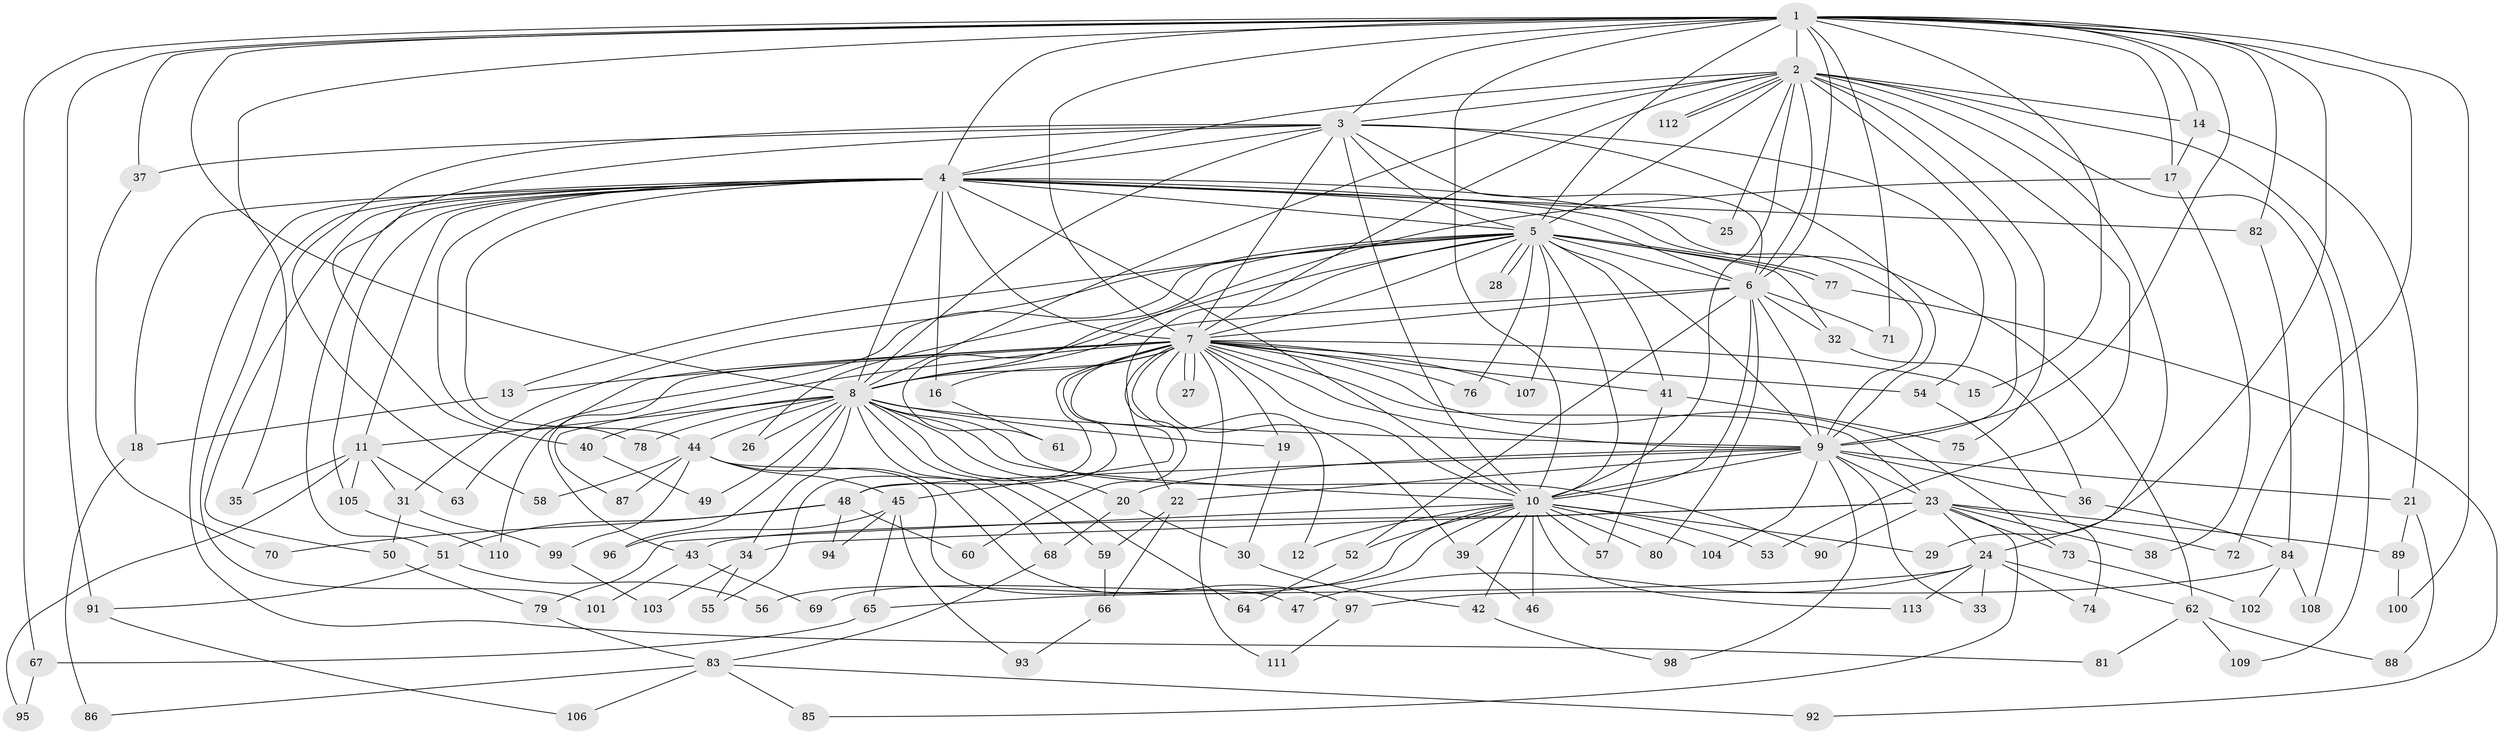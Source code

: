 // Generated by graph-tools (version 1.1) at 2025/14/03/09/25 04:14:19]
// undirected, 113 vertices, 251 edges
graph export_dot {
graph [start="1"]
  node [color=gray90,style=filled];
  1;
  2;
  3;
  4;
  5;
  6;
  7;
  8;
  9;
  10;
  11;
  12;
  13;
  14;
  15;
  16;
  17;
  18;
  19;
  20;
  21;
  22;
  23;
  24;
  25;
  26;
  27;
  28;
  29;
  30;
  31;
  32;
  33;
  34;
  35;
  36;
  37;
  38;
  39;
  40;
  41;
  42;
  43;
  44;
  45;
  46;
  47;
  48;
  49;
  50;
  51;
  52;
  53;
  54;
  55;
  56;
  57;
  58;
  59;
  60;
  61;
  62;
  63;
  64;
  65;
  66;
  67;
  68;
  69;
  70;
  71;
  72;
  73;
  74;
  75;
  76;
  77;
  78;
  79;
  80;
  81;
  82;
  83;
  84;
  85;
  86;
  87;
  88;
  89;
  90;
  91;
  92;
  93;
  94;
  95;
  96;
  97;
  98;
  99;
  100;
  101;
  102;
  103;
  104;
  105;
  106;
  107;
  108;
  109;
  110;
  111;
  112;
  113;
  1 -- 2;
  1 -- 3;
  1 -- 4;
  1 -- 5;
  1 -- 6;
  1 -- 7;
  1 -- 8;
  1 -- 9;
  1 -- 10;
  1 -- 14;
  1 -- 15;
  1 -- 17;
  1 -- 29;
  1 -- 35;
  1 -- 37;
  1 -- 67;
  1 -- 71;
  1 -- 72;
  1 -- 82;
  1 -- 91;
  1 -- 100;
  2 -- 3;
  2 -- 4;
  2 -- 5;
  2 -- 6;
  2 -- 7;
  2 -- 8;
  2 -- 9;
  2 -- 10;
  2 -- 14;
  2 -- 24;
  2 -- 25;
  2 -- 53;
  2 -- 75;
  2 -- 108;
  2 -- 109;
  2 -- 112;
  2 -- 112;
  3 -- 4;
  3 -- 5;
  3 -- 6;
  3 -- 7;
  3 -- 8;
  3 -- 9;
  3 -- 10;
  3 -- 37;
  3 -- 40;
  3 -- 54;
  3 -- 58;
  4 -- 5;
  4 -- 6;
  4 -- 7;
  4 -- 8;
  4 -- 9;
  4 -- 10;
  4 -- 11;
  4 -- 16;
  4 -- 18;
  4 -- 25;
  4 -- 44;
  4 -- 50;
  4 -- 51;
  4 -- 62;
  4 -- 78;
  4 -- 81;
  4 -- 82;
  4 -- 101;
  4 -- 105;
  5 -- 6;
  5 -- 7;
  5 -- 8;
  5 -- 9;
  5 -- 10;
  5 -- 13;
  5 -- 22;
  5 -- 26;
  5 -- 28;
  5 -- 28;
  5 -- 31;
  5 -- 32;
  5 -- 41;
  5 -- 63;
  5 -- 76;
  5 -- 77;
  5 -- 77;
  5 -- 107;
  6 -- 7;
  6 -- 8;
  6 -- 9;
  6 -- 10;
  6 -- 32;
  6 -- 52;
  6 -- 71;
  6 -- 80;
  7 -- 8;
  7 -- 9;
  7 -- 10;
  7 -- 12;
  7 -- 13;
  7 -- 15;
  7 -- 16;
  7 -- 19;
  7 -- 23;
  7 -- 27;
  7 -- 27;
  7 -- 39;
  7 -- 41;
  7 -- 43;
  7 -- 45;
  7 -- 48;
  7 -- 54;
  7 -- 55;
  7 -- 60;
  7 -- 73;
  7 -- 76;
  7 -- 87;
  7 -- 107;
  7 -- 110;
  7 -- 111;
  8 -- 9;
  8 -- 10;
  8 -- 11;
  8 -- 19;
  8 -- 20;
  8 -- 26;
  8 -- 34;
  8 -- 40;
  8 -- 44;
  8 -- 49;
  8 -- 59;
  8 -- 64;
  8 -- 68;
  8 -- 78;
  8 -- 90;
  8 -- 96;
  9 -- 10;
  9 -- 20;
  9 -- 21;
  9 -- 22;
  9 -- 23;
  9 -- 33;
  9 -- 36;
  9 -- 48;
  9 -- 98;
  9 -- 104;
  10 -- 12;
  10 -- 29;
  10 -- 39;
  10 -- 42;
  10 -- 46;
  10 -- 52;
  10 -- 53;
  10 -- 56;
  10 -- 57;
  10 -- 69;
  10 -- 79;
  10 -- 80;
  10 -- 104;
  10 -- 113;
  11 -- 31;
  11 -- 35;
  11 -- 63;
  11 -- 95;
  11 -- 105;
  13 -- 18;
  14 -- 17;
  14 -- 21;
  16 -- 61;
  17 -- 38;
  17 -- 61;
  18 -- 86;
  19 -- 30;
  20 -- 30;
  20 -- 68;
  21 -- 88;
  21 -- 89;
  22 -- 59;
  22 -- 66;
  23 -- 24;
  23 -- 34;
  23 -- 38;
  23 -- 43;
  23 -- 72;
  23 -- 73;
  23 -- 85;
  23 -- 89;
  23 -- 90;
  24 -- 33;
  24 -- 47;
  24 -- 62;
  24 -- 65;
  24 -- 74;
  24 -- 113;
  30 -- 42;
  31 -- 50;
  31 -- 99;
  32 -- 36;
  34 -- 55;
  34 -- 103;
  36 -- 84;
  37 -- 70;
  39 -- 46;
  40 -- 49;
  41 -- 57;
  41 -- 75;
  42 -- 98;
  43 -- 69;
  43 -- 101;
  44 -- 45;
  44 -- 47;
  44 -- 58;
  44 -- 87;
  44 -- 97;
  44 -- 99;
  45 -- 65;
  45 -- 93;
  45 -- 94;
  45 -- 96;
  48 -- 51;
  48 -- 60;
  48 -- 70;
  48 -- 94;
  50 -- 79;
  51 -- 56;
  51 -- 91;
  52 -- 64;
  54 -- 74;
  59 -- 66;
  62 -- 81;
  62 -- 88;
  62 -- 109;
  65 -- 67;
  66 -- 93;
  67 -- 95;
  68 -- 83;
  73 -- 102;
  77 -- 92;
  79 -- 83;
  82 -- 84;
  83 -- 85;
  83 -- 86;
  83 -- 92;
  83 -- 106;
  84 -- 97;
  84 -- 102;
  84 -- 108;
  89 -- 100;
  91 -- 106;
  97 -- 111;
  99 -- 103;
  105 -- 110;
}
